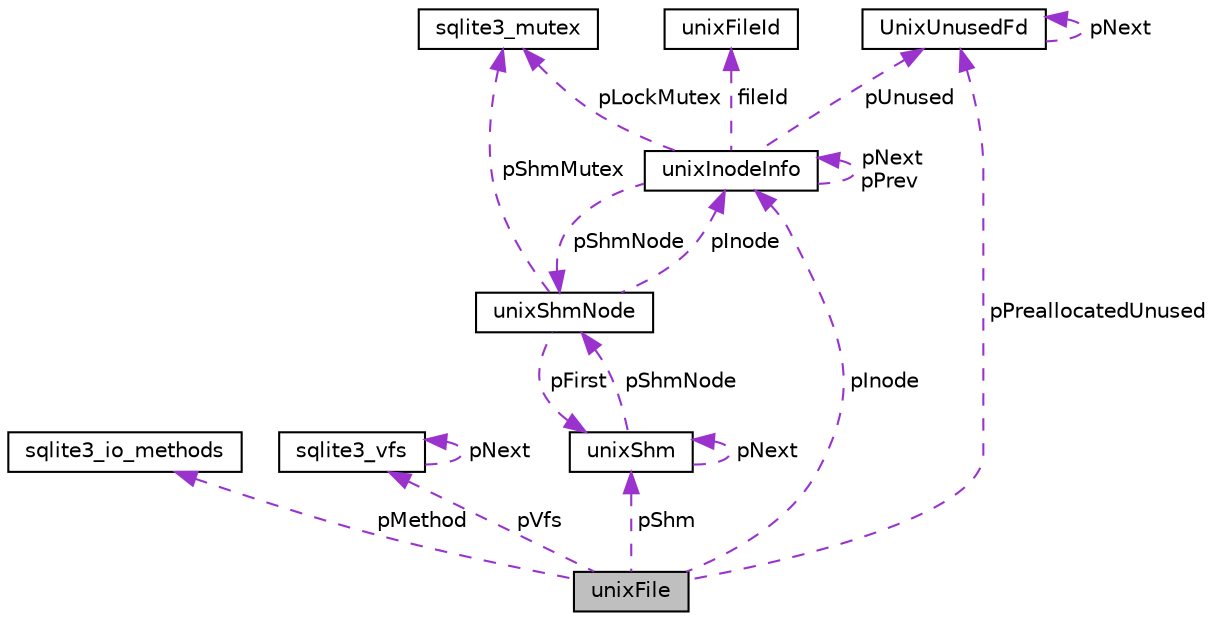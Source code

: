 digraph "unixFile"
{
 // LATEX_PDF_SIZE
  edge [fontname="Helvetica",fontsize="10",labelfontname="Helvetica",labelfontsize="10"];
  node [fontname="Helvetica",fontsize="10",shape=record];
  Node1 [label="unixFile",height=0.2,width=0.4,color="black", fillcolor="grey75", style="filled", fontcolor="black",tooltip=" "];
  Node2 -> Node1 [dir="back",color="darkorchid3",fontsize="10",style="dashed",label=" pMethod" ,fontname="Helvetica"];
  Node2 [label="sqlite3_io_methods",height=0.2,width=0.4,color="black", fillcolor="white", style="filled",URL="$d9/df3/structsqlite3__io__methods.html",tooltip=" "];
  Node3 -> Node1 [dir="back",color="darkorchid3",fontsize="10",style="dashed",label=" pVfs" ,fontname="Helvetica"];
  Node3 [label="sqlite3_vfs",height=0.2,width=0.4,color="black", fillcolor="white", style="filled",URL="$d3/d36/structsqlite3__vfs.html",tooltip=" "];
  Node3 -> Node3 [dir="back",color="darkorchid3",fontsize="10",style="dashed",label=" pNext" ,fontname="Helvetica"];
  Node4 -> Node1 [dir="back",color="darkorchid3",fontsize="10",style="dashed",label=" pInode" ,fontname="Helvetica"];
  Node4 [label="unixInodeInfo",height=0.2,width=0.4,color="black", fillcolor="white", style="filled",URL="$db/d1b/sqlite3_8c.html#d1/dc4/structunixInodeInfo",tooltip=" "];
  Node5 -> Node4 [dir="back",color="darkorchid3",fontsize="10",style="dashed",label=" fileId" ,fontname="Helvetica"];
  Node5 [label="unixFileId",height=0.2,width=0.4,color="black", fillcolor="white", style="filled",URL="$db/d1b/sqlite3_8c.html#da/d9e/structunixFileId",tooltip=" "];
  Node6 -> Node4 [dir="back",color="darkorchid3",fontsize="10",style="dashed",label=" pLockMutex" ,fontname="Helvetica"];
  Node6 [label="sqlite3_mutex",height=0.2,width=0.4,color="black", fillcolor="white", style="filled",URL="$db/d1b/sqlite3_8c.html#d5/d3c/structsqlite3__mutex",tooltip=" "];
  Node7 -> Node4 [dir="back",color="darkorchid3",fontsize="10",style="dashed",label=" pUnused" ,fontname="Helvetica"];
  Node7 [label="UnixUnusedFd",height=0.2,width=0.4,color="black", fillcolor="white", style="filled",URL="$db/d1b/sqlite3_8c.html#dd/de8/structUnixUnusedFd",tooltip=" "];
  Node7 -> Node7 [dir="back",color="darkorchid3",fontsize="10",style="dashed",label=" pNext" ,fontname="Helvetica"];
  Node8 -> Node4 [dir="back",color="darkorchid3",fontsize="10",style="dashed",label=" pShmNode" ,fontname="Helvetica"];
  Node8 [label="unixShmNode",height=0.2,width=0.4,color="black", fillcolor="white", style="filled",URL="$db/d1b/sqlite3_8c.html#d2/d6c/structunixShmNode",tooltip=" "];
  Node4 -> Node8 [dir="back",color="darkorchid3",fontsize="10",style="dashed",label=" pInode" ,fontname="Helvetica"];
  Node6 -> Node8 [dir="back",color="darkorchid3",fontsize="10",style="dashed",label=" pShmMutex" ,fontname="Helvetica"];
  Node9 -> Node8 [dir="back",color="darkorchid3",fontsize="10",style="dashed",label=" pFirst" ,fontname="Helvetica"];
  Node9 [label="unixShm",height=0.2,width=0.4,color="black", fillcolor="white", style="filled",URL="$db/d1b/sqlite3_8c.html#d1/d8f/structunixShm",tooltip=" "];
  Node8 -> Node9 [dir="back",color="darkorchid3",fontsize="10",style="dashed",label=" pShmNode" ,fontname="Helvetica"];
  Node9 -> Node9 [dir="back",color="darkorchid3",fontsize="10",style="dashed",label=" pNext" ,fontname="Helvetica"];
  Node4 -> Node4 [dir="back",color="darkorchid3",fontsize="10",style="dashed",label=" pNext\npPrev" ,fontname="Helvetica"];
  Node7 -> Node1 [dir="back",color="darkorchid3",fontsize="10",style="dashed",label=" pPreallocatedUnused" ,fontname="Helvetica"];
  Node9 -> Node1 [dir="back",color="darkorchid3",fontsize="10",style="dashed",label=" pShm" ,fontname="Helvetica"];
}
